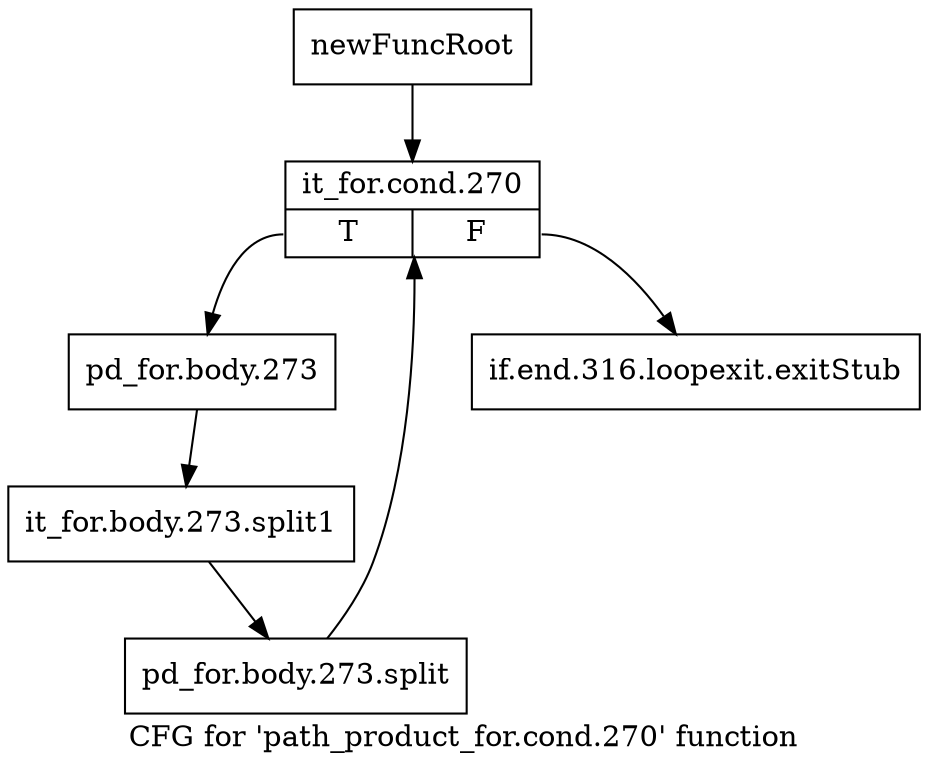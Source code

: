digraph "CFG for 'path_product_for.cond.270' function" {
	label="CFG for 'path_product_for.cond.270' function";

	Node0x1a08540 [shape=record,label="{newFuncRoot}"];
	Node0x1a08540 -> Node0x1a085e0;
	Node0x1a08590 [shape=record,label="{if.end.316.loopexit.exitStub}"];
	Node0x1a085e0 [shape=record,label="{it_for.cond.270|{<s0>T|<s1>F}}"];
	Node0x1a085e0:s0 -> Node0x1a08630;
	Node0x1a085e0:s1 -> Node0x1a08590;
	Node0x1a08630 [shape=record,label="{pd_for.body.273}"];
	Node0x1a08630 -> Node0x1b7ffc0;
	Node0x1b7ffc0 [shape=record,label="{it_for.body.273.split1}"];
	Node0x1b7ffc0 -> Node0x1c1d1c0;
	Node0x1c1d1c0 [shape=record,label="{pd_for.body.273.split}"];
	Node0x1c1d1c0 -> Node0x1a085e0;
}

